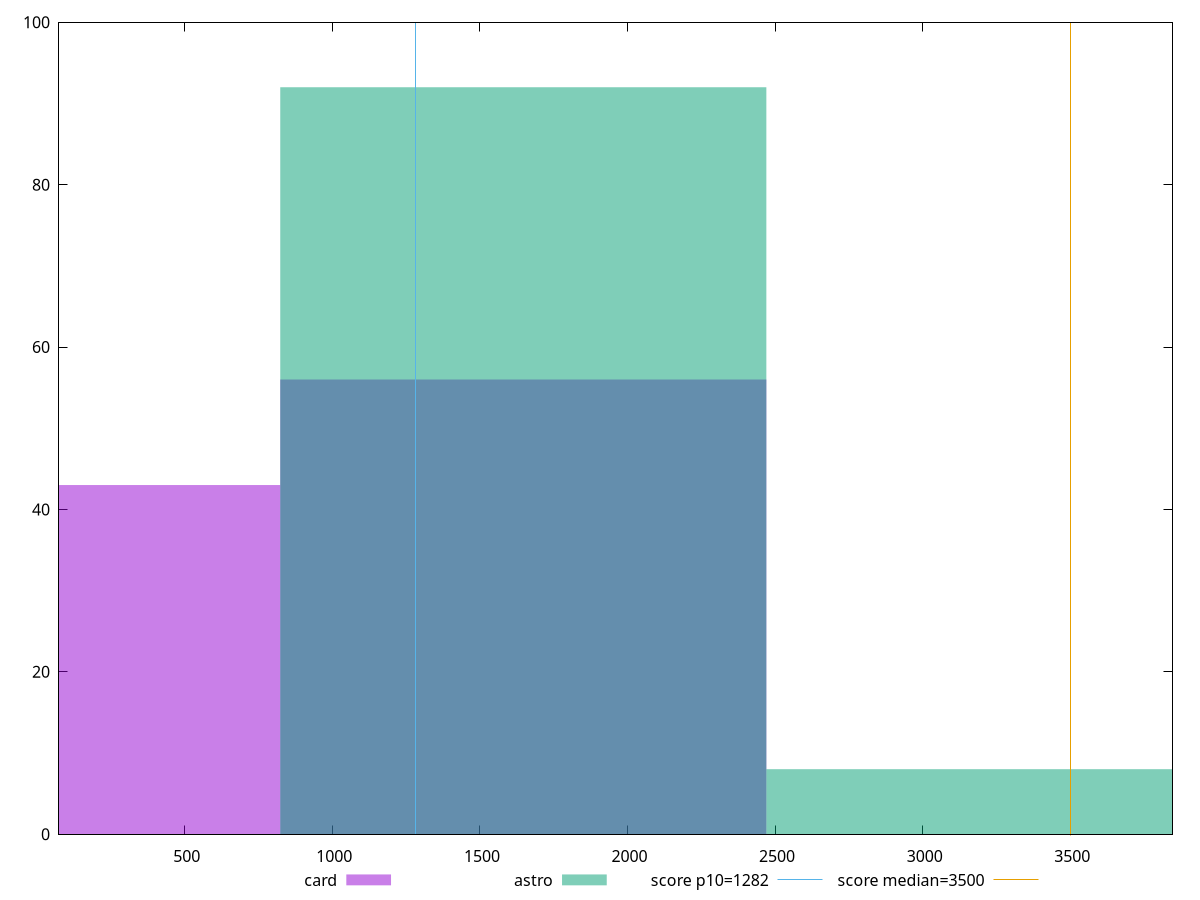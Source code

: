 reset

$card <<EOF
1646.9030931313468 56
0 43
EOF

$astro <<EOF
1646.9030931313468 92
3293.8061862626937 8
EOF

set key outside below
set boxwidth 1646.9030931313468
set xrange [73.844:3846.343999999999]
set yrange [0:100]
set trange [0:100]
set style fill transparent solid 0.5 noborder

set parametric
set terminal svg size 640, 500 enhanced background rgb 'white'
set output "reports/report_00027_2021-02-24T12-40-31.850Z/bootup-time/comparison/histogram/2_vs_3.svg"

plot $card title "card" with boxes, \
     $astro title "astro" with boxes, \
     1282,t title "score p10=1282", \
     3500,t title "score median=3500"

reset
